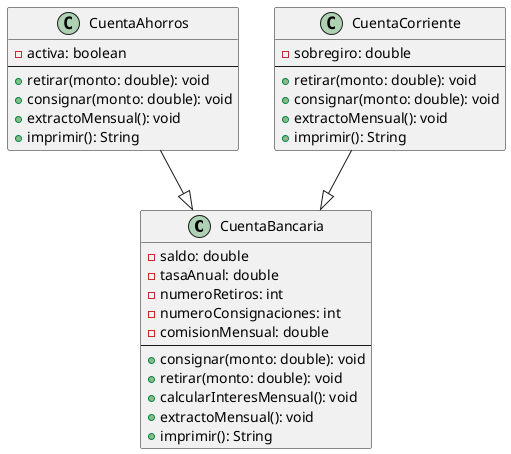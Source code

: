 
@startuml UMLKataBank

' Definir la clase base CuentaBancaria
class CuentaBancaria {
    - saldo: double
    - tasaAnual: double
    - numeroRetiros: int
    - numeroConsignaciones: int
    - comisionMensual: double
    --
    + consignar(monto: double): void
    + retirar(monto: double): void
    + calcularInteresMensual(): void
    + extractoMensual(): void
    + imprimir(): String
}

' Definir la clase derivada CuentaAhorros
class CuentaAhorros {
    - activa: boolean
    --
    + retirar(monto: double): void
    + consignar(monto: double): void
    + extractoMensual(): void
    + imprimir(): String
}

' Definir la clase derivada CuentaCorriente
class CuentaCorriente {
    - sobregiro: double
    --
    + retirar(monto: double): void
    + consignar(monto: double): void
    + extractoMensual(): void
    + imprimir(): String
}

' Relaciones entre clases
CuentaAhorros --|> CuentaBancaria
CuentaCorriente --|> CuentaBancaria

@enduml

